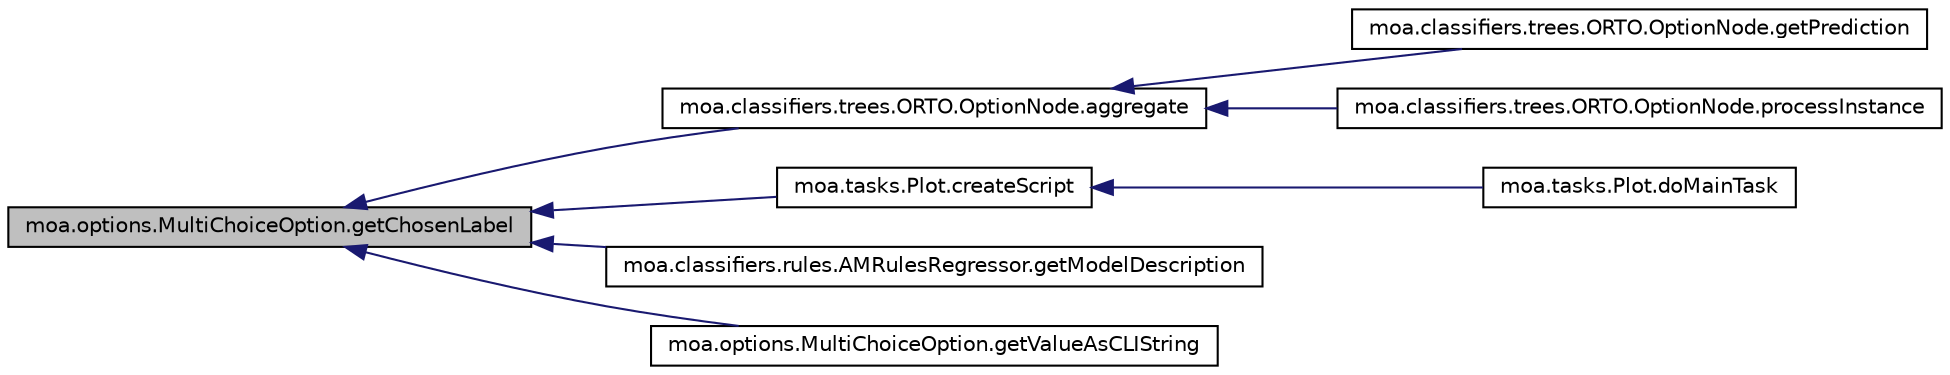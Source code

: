 digraph G
{
  edge [fontname="Helvetica",fontsize="10",labelfontname="Helvetica",labelfontsize="10"];
  node [fontname="Helvetica",fontsize="10",shape=record];
  rankdir=LR;
  Node1 [label="moa.options.MultiChoiceOption.getChosenLabel",height=0.2,width=0.4,color="black", fillcolor="grey75", style="filled" fontcolor="black"];
  Node1 -> Node2 [dir=back,color="midnightblue",fontsize="10",style="solid",fontname="Helvetica"];
  Node2 [label="moa.classifiers.trees.ORTO.OptionNode.aggregate",height=0.2,width=0.4,color="black", fillcolor="white", style="filled",URL="$classmoa_1_1classifiers_1_1trees_1_1ORTO_1_1OptionNode.html#a84dee82f9a19ef263c2ec9ce697ff717"];
  Node2 -> Node3 [dir=back,color="midnightblue",fontsize="10",style="solid",fontname="Helvetica"];
  Node3 [label="moa.classifiers.trees.ORTO.OptionNode.getPrediction",height=0.2,width=0.4,color="black", fillcolor="white", style="filled",URL="$classmoa_1_1classifiers_1_1trees_1_1ORTO_1_1OptionNode.html#a243f7f0f5a4225a10234b5e00e176a13"];
  Node2 -> Node4 [dir=back,color="midnightblue",fontsize="10",style="solid",fontname="Helvetica"];
  Node4 [label="moa.classifiers.trees.ORTO.OptionNode.processInstance",height=0.2,width=0.4,color="black", fillcolor="white", style="filled",URL="$classmoa_1_1classifiers_1_1trees_1_1ORTO_1_1OptionNode.html#add3cad73c00c3ac29decf238bb9e26da"];
  Node1 -> Node5 [dir=back,color="midnightblue",fontsize="10",style="solid",fontname="Helvetica"];
  Node5 [label="moa.tasks.Plot.createScript",height=0.2,width=0.4,color="black", fillcolor="white", style="filled",URL="$classmoa_1_1tasks_1_1Plot.html#a4b286ce1a09875b8331d337f1e6283c6",tooltip="Creates the content of the gnuplot script."];
  Node5 -> Node6 [dir=back,color="midnightblue",fontsize="10",style="solid",fontname="Helvetica"];
  Node6 [label="moa.tasks.Plot.doMainTask",height=0.2,width=0.4,color="black", fillcolor="white", style="filled",URL="$classmoa_1_1tasks_1_1Plot.html#ad1a2b2fea42597d674408de4dae8482b",tooltip="This method performs this task."];
  Node1 -> Node7 [dir=back,color="midnightblue",fontsize="10",style="solid",fontname="Helvetica"];
  Node7 [label="moa.classifiers.rules.AMRulesRegressor.getModelDescription",height=0.2,width=0.4,color="black", fillcolor="white", style="filled",URL="$classmoa_1_1classifiers_1_1rules_1_1AMRulesRegressor.html#a162325774da15e57031994eaa401a5dc",tooltip="print GUI learn model"];
  Node1 -> Node8 [dir=back,color="midnightblue",fontsize="10",style="solid",fontname="Helvetica"];
  Node8 [label="moa.options.MultiChoiceOption.getValueAsCLIString",height=0.2,width=0.4,color="black", fillcolor="white", style="filled",URL="$classmoa_1_1options_1_1MultiChoiceOption.html#ae2747e135860f1b36469b4b18dcb0757",tooltip="Gets the value of a Command Line Interface text as a string."];
}
